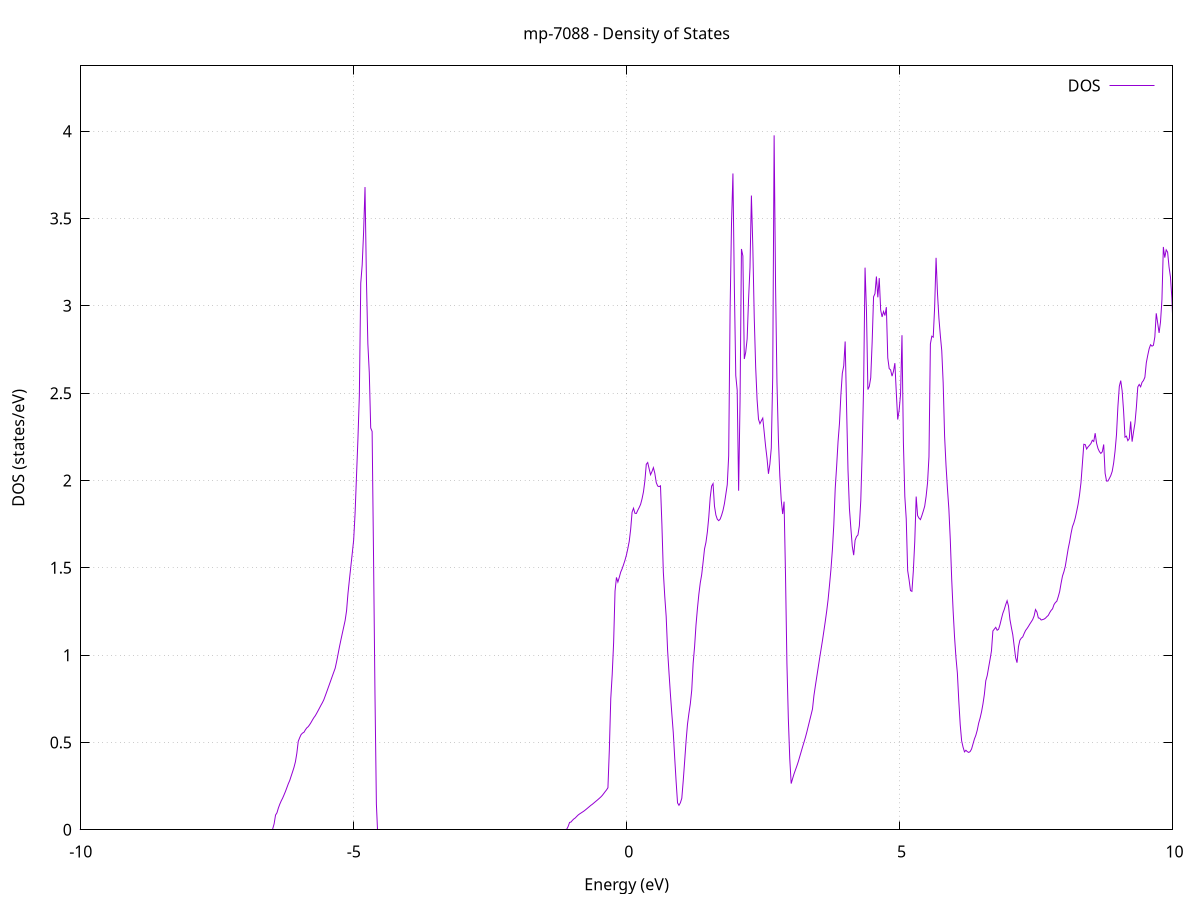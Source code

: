 set title 'mp-7088 - Density of States'
set xlabel 'Energy (eV)'
set ylabel 'DOS (states/eV)'
set grid
set xrange [-10:10]
set yrange [0:4.374]
set xzeroaxis lt -1
set terminal png size 800,600
set output 'mp-7088_dos_gnuplot.png'
plot '-' using 1:2 with lines title 'DOS'
-30.686700 0.000000
-30.660700 0.000000
-30.634600 0.000000
-30.608600 0.000000
-30.582600 0.000000
-30.556600 0.000000
-30.530500 0.000000
-30.504500 0.000000
-30.478500 0.000000
-30.452500 0.000000
-30.426500 0.000000
-30.400400 0.000000
-30.374400 0.000000
-30.348400 0.000000
-30.322400 0.000000
-30.296300 0.000000
-30.270300 0.000000
-30.244300 0.000000
-30.218300 0.000000
-30.192200 0.000000
-30.166200 0.000000
-30.140200 0.000000
-30.114200 0.000000
-30.088100 0.000000
-30.062100 0.000000
-30.036100 0.000000
-30.010100 0.000000
-29.984000 0.000000
-29.958000 0.000000
-29.932000 0.000000
-29.906000 0.000000
-29.880000 0.000000
-29.853900 0.000000
-29.827900 0.000000
-29.801900 0.000000
-29.775900 0.000000
-29.749800 0.000000
-29.723800 0.000000
-29.697800 0.000000
-29.671800 0.000000
-29.645700 0.000000
-29.619700 0.000000
-29.593700 0.000000
-29.567700 0.000000
-29.541600 0.000000
-29.515600 0.000000
-29.489600 0.000000
-29.463600 0.000000
-29.437500 0.000000
-29.411500 0.000000
-29.385500 0.000000
-29.359500 0.000000
-29.333400 0.000000
-29.307400 0.000000
-29.281400 0.000000
-29.255400 0.000000
-29.229400 0.000000
-29.203300 0.000000
-29.177300 0.000000
-29.151300 0.000000
-29.125300 0.000000
-29.099200 0.000000
-29.073200 0.000000
-29.047200 0.000000
-29.021200 0.000000
-28.995100 0.000000
-28.969100 0.000000
-28.943100 0.000000
-28.917100 0.000000
-28.891000 0.000000
-28.865000 0.000000
-28.839000 0.000000
-28.813000 0.000000
-28.786900 0.000000
-28.760900 0.000000
-28.734900 0.000000
-28.708900 0.000000
-28.682900 0.000000
-28.656800 0.000000
-28.630800 0.000000
-28.604800 0.000000
-28.578800 0.000000
-28.552700 0.000000
-28.526700 0.000000
-28.500700 0.000000
-28.474700 0.000000
-28.448600 0.000000
-28.422600 0.000000
-28.396600 0.000000
-28.370600 0.000000
-28.344500 0.000000
-28.318500 0.031000
-28.292500 4.577300
-28.266500 7.571900
-28.240400 11.084700
-28.214400 14.496000
-28.188400 18.924400
-28.162400 19.048300
-28.136400 14.392100
-28.110300 11.210100
-28.084300 10.141800
-28.058300 10.290800
-28.032300 6.681200
-28.006200 7.652300
-27.980200 9.557400
-27.954200 14.236300
-27.928200 11.493600
-27.902100 13.485000
-27.876100 18.027000
-27.850100 18.573600
-27.824100 19.074100
-27.798000 19.026000
-27.772000 18.881300
-27.746000 19.602700
-27.720000 25.910700
-27.693900 28.854800
-27.667900 36.072700
-27.641900 32.320700
-27.615900 17.666500
-27.589800 10.799000
-27.563800 4.639100
-27.537800 3.172500
-27.511800 1.592900
-27.485800 0.000000
-27.459700 0.000000
-27.433700 0.000000
-27.407700 0.000000
-27.381700 0.000000
-27.355600 0.000000
-27.329600 0.000000
-27.303600 0.000000
-27.277600 0.000000
-27.251500 0.000000
-27.225500 0.000000
-27.199500 0.000000
-27.173500 0.000000
-27.147400 0.000000
-27.121400 0.000000
-27.095400 0.000000
-27.069400 0.000000
-27.043300 0.000000
-27.017300 0.000000
-26.991300 0.000000
-26.965300 0.000000
-26.939300 0.000000
-26.913200 0.000000
-26.887200 0.000000
-26.861200 0.000000
-26.835200 0.000000
-26.809100 0.000000
-26.783100 0.000000
-26.757100 0.000000
-26.731100 0.000000
-26.705000 0.000000
-26.679000 0.000000
-26.653000 0.000000
-26.627000 0.000000
-26.600900 0.000000
-26.574900 0.000000
-26.548900 0.000000
-26.522900 0.000000
-26.496800 0.000000
-26.470800 0.000000
-26.444800 0.000000
-26.418800 0.000000
-26.392800 0.000000
-26.366700 0.000000
-26.340700 0.000000
-26.314700 0.000000
-26.288700 0.000000
-26.262600 0.000000
-26.236600 0.000000
-26.210600 0.000000
-26.184600 0.000000
-26.158500 0.000000
-26.132500 0.000000
-26.106500 0.000000
-26.080500 0.000000
-26.054400 0.000000
-26.028400 0.000000
-26.002400 0.000000
-25.976400 0.000000
-25.950300 0.000000
-25.924300 0.000000
-25.898300 0.000000
-25.872300 0.000000
-25.846200 0.000000
-25.820200 0.000000
-25.794200 0.000000
-25.768200 0.000000
-25.742200 0.000000
-25.716100 0.000000
-25.690100 0.000000
-25.664100 0.000000
-25.638100 0.000000
-25.612000 0.000000
-25.586000 0.000000
-25.560000 0.000000
-25.534000 0.000000
-25.507900 0.000000
-25.481900 0.000000
-25.455900 0.000000
-25.429900 0.000000
-25.403800 0.000000
-25.377800 0.000000
-25.351800 0.000000
-25.325800 0.000000
-25.299700 0.000000
-25.273700 0.000000
-25.247700 0.000000
-25.221700 0.000000
-25.195700 0.000000
-25.169600 0.000000
-25.143600 0.000000
-25.117600 0.000000
-25.091600 0.000000
-25.065500 0.000000
-25.039500 0.000000
-25.013500 0.000000
-24.987500 0.000000
-24.961400 0.000000
-24.935400 0.000000
-24.909400 0.000000
-24.883400 0.000000
-24.857300 0.000000
-24.831300 0.000000
-24.805300 0.000000
-24.779300 0.000000
-24.753200 0.000000
-24.727200 0.000000
-24.701200 0.000000
-24.675200 0.000000
-24.649200 0.000000
-24.623100 0.000000
-24.597100 0.000000
-24.571100 0.000000
-24.545100 0.000000
-24.519000 0.000000
-24.493000 0.000000
-24.467000 0.000000
-24.441000 0.000000
-24.414900 0.000000
-24.388900 0.000000
-24.362900 0.000000
-24.336900 0.000000
-24.310800 0.000000
-24.284800 0.000000
-24.258800 0.000000
-24.232800 0.000000
-24.206700 0.000000
-24.180700 0.000000
-24.154700 0.000000
-24.128700 0.000000
-24.102600 0.000000
-24.076600 0.000000
-24.050600 0.000000
-24.024600 0.000000
-23.998600 0.000000
-23.972500 0.000000
-23.946500 0.000000
-23.920500 0.000000
-23.894500 0.000000
-23.868400 0.000000
-23.842400 0.000000
-23.816400 0.000000
-23.790400 0.000000
-23.764300 0.000000
-23.738300 0.000000
-23.712300 0.000000
-23.686300 0.000000
-23.660200 0.000000
-23.634200 0.000000
-23.608200 0.000000
-23.582200 0.000000
-23.556100 0.000000
-23.530100 0.000000
-23.504100 0.000000
-23.478100 0.000000
-23.452100 0.000000
-23.426000 0.000000
-23.400000 0.000000
-23.374000 0.000000
-23.348000 0.000000
-23.321900 0.000000
-23.295900 0.000000
-23.269900 0.000000
-23.243900 0.000000
-23.217800 0.000000
-23.191800 0.000000
-23.165800 0.000000
-23.139800 0.000000
-23.113700 0.000000
-23.087700 0.000000
-23.061700 0.000000
-23.035700 0.000000
-23.009600 0.000000
-22.983600 0.000000
-22.957600 0.000000
-22.931600 0.000000
-22.905600 0.000000
-22.879500 0.000000
-22.853500 0.000000
-22.827500 0.000000
-22.801500 0.000000
-22.775400 0.000000
-22.749400 0.000000
-22.723400 0.000000
-22.697400 0.000000
-22.671300 0.000000
-22.645300 0.000000
-22.619300 0.000000
-22.593300 0.000000
-22.567200 0.000000
-22.541200 0.000000
-22.515200 0.000000
-22.489200 0.000000
-22.463100 0.000000
-22.437100 0.000000
-22.411100 0.000000
-22.385100 0.000000
-22.359000 0.000000
-22.333000 0.000000
-22.307000 0.000000
-22.281000 0.000000
-22.255000 0.000000
-22.228900 0.000000
-22.202900 0.000000
-22.176900 0.000000
-22.150900 0.000000
-22.124800 0.000000
-22.098800 0.000000
-22.072800 0.000000
-22.046800 0.000000
-22.020700 0.000000
-21.994700 0.000000
-21.968700 0.000000
-21.942700 0.000000
-21.916600 0.000000
-21.890600 0.000000
-21.864600 0.000000
-21.838600 0.000000
-21.812500 0.000000
-21.786500 0.000000
-21.760500 0.000000
-21.734500 0.000000
-21.708500 0.000000
-21.682400 0.000000
-21.656400 0.000000
-21.630400 0.000000
-21.604400 0.000000
-21.578300 0.000000
-21.552300 0.000000
-21.526300 0.000000
-21.500300 0.000000
-21.474200 0.000000
-21.448200 0.000000
-21.422200 0.000000
-21.396200 0.000000
-21.370100 0.000000
-21.344100 0.000000
-21.318100 0.000000
-21.292100 0.000000
-21.266000 0.000000
-21.240000 0.000000
-21.214000 0.000000
-21.188000 0.000000
-21.162000 0.000000
-21.135900 0.000000
-21.109900 0.000000
-21.083900 0.000000
-21.057900 0.000000
-21.031800 0.000000
-21.005800 0.000000
-20.979800 0.000000
-20.953800 0.000000
-20.927700 0.000000
-20.901700 0.000000
-20.875700 0.000000
-20.849700 0.000000
-20.823600 0.000000
-20.797600 0.000000
-20.771600 0.000000
-20.745600 0.000000
-20.719500 0.000000
-20.693500 0.000000
-20.667500 0.000000
-20.641500 0.000000
-20.615400 0.000000
-20.589400 0.000000
-20.563400 0.000000
-20.537400 0.000000
-20.511400 0.000000
-20.485300 0.000000
-20.459300 0.000000
-20.433300 0.000000
-20.407300 0.000000
-20.381200 0.000000
-20.355200 0.000000
-20.329200 0.000000
-20.303200 0.000000
-20.277100 0.000000
-20.251100 0.000000
-20.225100 0.000000
-20.199100 0.000000
-20.173000 0.000000
-20.147000 0.000000
-20.121000 0.000000
-20.095000 0.000000
-20.068900 0.000000
-20.042900 0.000000
-20.016900 0.000000
-19.990900 0.000000
-19.964900 0.000000
-19.938800 0.000000
-19.912800 0.000000
-19.886800 0.000000
-19.860800 0.000000
-19.834700 0.000000
-19.808700 0.000000
-19.782700 0.000000
-19.756700 0.000000
-19.730600 0.000000
-19.704600 0.000000
-19.678600 0.000000
-19.652600 0.000000
-19.626500 0.000000
-19.600500 0.000000
-19.574500 0.000000
-19.548500 0.000000
-19.522400 0.000000
-19.496400 0.000000
-19.470400 0.000000
-19.444400 0.000000
-19.418400 0.000000
-19.392300 0.000000
-19.366300 0.000000
-19.340300 0.000000
-19.314300 0.000000
-19.288200 0.000000
-19.262200 0.000000
-19.236200 0.000000
-19.210200 0.000000
-19.184100 0.000000
-19.158100 0.000000
-19.132100 0.000000
-19.106100 0.000000
-19.080000 0.000000
-19.054000 0.000000
-19.028000 0.000000
-19.002000 0.000000
-18.975900 0.000000
-18.949900 0.000000
-18.923900 0.000000
-18.897900 0.000000
-18.871800 0.000000
-18.845800 0.000000
-18.819800 0.000000
-18.793800 0.000000
-18.767800 0.000000
-18.741700 0.000000
-18.715700 0.000000
-18.689700 0.000000
-18.663700 0.000000
-18.637600 0.000000
-18.611600 0.000000
-18.585600 0.000000
-18.559600 0.000000
-18.533500 0.000000
-18.507500 0.000000
-18.481500 0.000000
-18.455500 0.000000
-18.429400 0.000000
-18.403400 0.000000
-18.377400 0.000000
-18.351400 0.000000
-18.325300 0.000000
-18.299300 0.000000
-18.273300 0.000000
-18.247300 0.000000
-18.221300 0.000000
-18.195200 0.000000
-18.169200 0.000000
-18.143200 0.000000
-18.117200 0.000000
-18.091100 0.000000
-18.065100 0.000000
-18.039100 0.000000
-18.013100 0.000000
-17.987000 0.000000
-17.961000 0.000000
-17.935000 0.000000
-17.909000 0.000000
-17.882900 0.000000
-17.856900 0.000000
-17.830900 0.000000
-17.804900 0.000000
-17.778800 0.000000
-17.752800 0.000000
-17.726800 0.000000
-17.700800 0.000000
-17.674800 0.000000
-17.648700 0.000000
-17.622700 0.000000
-17.596700 0.000000
-17.570700 0.000000
-17.544600 0.000000
-17.518600 0.000000
-17.492600 0.000000
-17.466600 0.000000
-17.440500 0.000000
-17.414500 0.000000
-17.388500 0.000000
-17.362500 0.000000
-17.336400 0.000000
-17.310400 0.000000
-17.284400 0.000000
-17.258400 0.000000
-17.232300 0.000000
-17.206300 0.000000
-17.180300 0.000000
-17.154300 0.000000
-17.128200 0.000000
-17.102200 0.000000
-17.076200 0.000000
-17.050200 0.000000
-17.024200 0.000000
-16.998100 0.000000
-16.972100 0.000000
-16.946100 0.000000
-16.920100 0.000000
-16.894000 0.000000
-16.868000 0.000000
-16.842000 0.000000
-16.816000 0.000000
-16.789900 0.000000
-16.763900 0.000000
-16.737900 0.000000
-16.711900 0.000000
-16.685800 0.000000
-16.659800 0.000000
-16.633800 0.000000
-16.607800 0.000000
-16.581700 0.000000
-16.555700 0.000000
-16.529700 0.000000
-16.503700 0.000000
-16.477700 0.000000
-16.451600 0.000000
-16.425600 0.000000
-16.399600 0.000000
-16.373600 0.000000
-16.347500 0.000000
-16.321500 0.000000
-16.295500 0.000000
-16.269500 0.000000
-16.243400 0.000000
-16.217400 0.000000
-16.191400 0.000000
-16.165400 0.000000
-16.139300 0.000000
-16.113300 0.000000
-16.087300 0.000000
-16.061300 0.000000
-16.035200 0.000000
-16.009200 0.000000
-15.983200 0.000000
-15.957200 0.000000
-15.931100 0.000000
-15.905100 0.000000
-15.879100 0.000000
-15.853100 0.000000
-15.827100 0.000000
-15.801000 0.000000
-15.775000 0.000000
-15.749000 0.000000
-15.723000 0.000000
-15.696900 0.000000
-15.670900 0.000000
-15.644900 0.000000
-15.618900 0.000000
-15.592800 0.000000
-15.566800 0.000000
-15.540800 0.000000
-15.514800 0.000000
-15.488700 0.000000
-15.462700 0.000000
-15.436700 0.000000
-15.410700 0.000000
-15.384600 0.000000
-15.358600 0.000000
-15.332600 0.000000
-15.306600 0.000000
-15.280600 0.000000
-15.254500 0.000000
-15.228500 0.000000
-15.202500 0.000000
-15.176500 0.000000
-15.150400 0.000000
-15.124400 0.000000
-15.098400 0.000000
-15.072400 0.000000
-15.046300 0.000000
-15.020300 0.000000
-14.994300 0.000000
-14.968300 0.000000
-14.942200 0.000000
-14.916200 0.000000
-14.890200 0.000000
-14.864200 0.000000
-14.838100 0.000000
-14.812100 0.000000
-14.786100 0.000000
-14.760100 0.000000
-14.734100 0.000000
-14.708000 0.000000
-14.682000 0.000000
-14.656000 0.000000
-14.630000 0.000000
-14.603900 0.000000
-14.577900 0.000000
-14.551900 0.000000
-14.525900 0.000000
-14.499800 0.000000
-14.473800 0.000000
-14.447800 0.000000
-14.421800 0.000000
-14.395700 0.000000
-14.369700 0.000000
-14.343700 0.000000
-14.317700 0.000000
-14.291600 0.000000
-14.265600 0.000000
-14.239600 0.000000
-14.213600 0.000000
-14.187500 0.000000
-14.161500 0.000000
-14.135500 0.000000
-14.109500 0.000000
-14.083500 0.000000
-14.057400 0.000000
-14.031400 0.000000
-14.005400 0.000000
-13.979400 0.000000
-13.953300 0.000000
-13.927300 0.000000
-13.901300 0.000000
-13.875300 0.000000
-13.849200 0.000000
-13.823200 0.000000
-13.797200 0.000000
-13.771200 0.000000
-13.745100 0.000000
-13.719100 0.000000
-13.693100 0.000000
-13.667100 0.000000
-13.641000 0.000000
-13.615000 0.000000
-13.589000 0.000000
-13.563000 0.000000
-13.537000 0.000000
-13.510900 0.000000
-13.484900 0.000000
-13.458900 0.000000
-13.432900 0.000000
-13.406800 0.000000
-13.380800 0.000000
-13.354800 0.000000
-13.328800 0.000000
-13.302700 0.000000
-13.276700 0.000000
-13.250700 0.000000
-13.224700 0.000000
-13.198600 0.000000
-13.172600 0.000000
-13.146600 0.000000
-13.120600 0.000000
-13.094500 0.000000
-13.068500 0.000000
-13.042500 0.000000
-13.016500 0.000000
-12.990500 0.000000
-12.964400 0.000000
-12.938400 0.000000
-12.912400 0.000000
-12.886400 0.000000
-12.860300 0.000000
-12.834300 0.000000
-12.808300 0.000000
-12.782300 0.000000
-12.756200 0.000000
-12.730200 0.000000
-12.704200 0.000000
-12.678200 0.000000
-12.652100 0.000000
-12.626100 0.000000
-12.600100 0.000000
-12.574100 0.000000
-12.548000 0.000000
-12.522000 0.000000
-12.496000 0.000000
-12.470000 0.000000
-12.443900 0.000000
-12.417900 0.000000
-12.391900 0.000000
-12.365900 0.000000
-12.339900 0.000000
-12.313800 0.000000
-12.287800 0.000000
-12.261800 0.000000
-12.235800 0.000000
-12.209700 0.000000
-12.183700 0.000000
-12.157700 0.000000
-12.131700 0.000000
-12.105600 0.000000
-12.079600 0.000000
-12.053600 0.000000
-12.027600 0.000000
-12.001500 0.000000
-11.975500 0.000000
-11.949500 0.000000
-11.923500 0.000000
-11.897400 0.000000
-11.871400 0.000000
-11.845400 0.000000
-11.819400 0.000000
-11.793400 0.000000
-11.767300 0.000000
-11.741300 0.000000
-11.715300 0.000000
-11.689300 0.000000
-11.663200 0.000000
-11.637200 0.000000
-11.611200 0.000000
-11.585200 0.000000
-11.559100 0.000000
-11.533100 0.000000
-11.507100 0.000000
-11.481100 0.000000
-11.455000 0.000000
-11.429000 0.000000
-11.403000 0.000000
-11.377000 0.000000
-11.350900 0.000000
-11.324900 0.000000
-11.298900 0.000000
-11.272900 0.000000
-11.246900 0.000000
-11.220800 0.000000
-11.194800 0.000000
-11.168800 0.000000
-11.142800 0.000000
-11.116700 0.000000
-11.090700 0.000000
-11.064700 0.000000
-11.038700 0.000000
-11.012600 0.000000
-10.986600 0.000000
-10.960600 0.000000
-10.934600 0.000000
-10.908500 0.000000
-10.882500 0.000000
-10.856500 0.000000
-10.830500 0.000000
-10.804400 0.000000
-10.778400 0.000000
-10.752400 0.000000
-10.726400 0.000000
-10.700300 0.000000
-10.674300 0.000000
-10.648300 0.000000
-10.622300 0.000000
-10.596300 0.000000
-10.570200 0.000000
-10.544200 0.000000
-10.518200 0.000000
-10.492200 0.000000
-10.466100 0.000000
-10.440100 0.000000
-10.414100 0.000000
-10.388100 0.000000
-10.362000 0.000000
-10.336000 0.000000
-10.310000 0.000000
-10.284000 0.000000
-10.257900 0.000000
-10.231900 0.000000
-10.205900 0.000000
-10.179900 0.000000
-10.153800 0.000000
-10.127800 0.000000
-10.101800 0.000000
-10.075800 0.000000
-10.049800 0.000000
-10.023700 0.000000
-9.997700 0.000000
-9.971700 0.000000
-9.945700 0.000000
-9.919600 0.000000
-9.893600 0.000000
-9.867600 0.000000
-9.841600 0.000000
-9.815500 0.000000
-9.789500 0.000000
-9.763500 0.000000
-9.737500 0.000000
-9.711400 0.000000
-9.685400 0.000000
-9.659400 0.000000
-9.633400 0.000000
-9.607300 0.000000
-9.581300 0.000000
-9.555300 0.000000
-9.529300 0.000000
-9.503300 0.000000
-9.477200 0.000000
-9.451200 0.000000
-9.425200 0.000000
-9.399200 0.000000
-9.373100 0.000000
-9.347100 0.000000
-9.321100 0.000000
-9.295100 0.000000
-9.269000 0.000000
-9.243000 0.000000
-9.217000 0.000000
-9.191000 0.000000
-9.164900 0.000000
-9.138900 0.000000
-9.112900 0.000000
-9.086900 0.000000
-9.060800 0.000000
-9.034800 0.000000
-9.008800 0.000000
-8.982800 0.000000
-8.956700 0.000000
-8.930700 0.000000
-8.904700 0.000000
-8.878700 0.000000
-8.852700 0.000000
-8.826600 0.000000
-8.800600 0.000000
-8.774600 0.000000
-8.748600 0.000000
-8.722500 0.000000
-8.696500 0.000000
-8.670500 0.000000
-8.644500 0.000000
-8.618400 0.000000
-8.592400 0.000000
-8.566400 0.000000
-8.540400 0.000000
-8.514300 0.000000
-8.488300 0.000000
-8.462300 0.000000
-8.436300 0.000000
-8.410200 0.000000
-8.384200 0.000000
-8.358200 0.000000
-8.332200 0.000000
-8.306200 0.000000
-8.280100 0.000000
-8.254100 0.000000
-8.228100 0.000000
-8.202100 0.000000
-8.176000 0.000000
-8.150000 0.000000
-8.124000 0.000000
-8.098000 0.000000
-8.071900 0.000000
-8.045900 0.000000
-8.019900 0.000000
-7.993900 0.000000
-7.967800 0.000000
-7.941800 0.000000
-7.915800 0.000000
-7.889800 0.000000
-7.863700 0.000000
-7.837700 0.000000
-7.811700 0.000000
-7.785700 0.000000
-7.759700 0.000000
-7.733600 0.000000
-7.707600 0.000000
-7.681600 0.000000
-7.655600 0.000000
-7.629500 0.000000
-7.603500 0.000000
-7.577500 0.000000
-7.551500 0.000000
-7.525400 0.000000
-7.499400 0.000000
-7.473400 0.000000
-7.447400 0.000000
-7.421300 0.000000
-7.395300 0.000000
-7.369300 0.000000
-7.343300 0.000000
-7.317200 0.000000
-7.291200 0.000000
-7.265200 0.000000
-7.239200 0.000000
-7.213100 0.000000
-7.187100 0.000000
-7.161100 0.000000
-7.135100 0.000000
-7.109100 0.000000
-7.083000 0.000000
-7.057000 0.000000
-7.031000 0.000000
-7.005000 0.000000
-6.978900 0.000000
-6.952900 0.000000
-6.926900 0.000000
-6.900900 0.000000
-6.874800 0.000000
-6.848800 0.000000
-6.822800 0.000000
-6.796800 0.000000
-6.770700 0.000000
-6.744700 0.000000
-6.718700 0.000000
-6.692700 0.000000
-6.666600 0.000000
-6.640600 0.000000
-6.614600 0.000000
-6.588600 0.000000
-6.562600 0.000000
-6.536500 0.000000
-6.510500 0.000000
-6.484500 0.000000
-6.458500 0.033700
-6.432400 0.084200
-6.406400 0.097100
-6.380400 0.124400
-6.354400 0.146400
-6.328300 0.165200
-6.302300 0.181100
-6.276300 0.200100
-6.250300 0.219700
-6.224200 0.241600
-6.198200 0.263600
-6.172200 0.282200
-6.146200 0.307200
-6.120100 0.331800
-6.094100 0.357600
-6.068100 0.389200
-6.042100 0.438300
-6.016100 0.506600
-5.990000 0.527300
-5.964000 0.545000
-5.938000 0.553600
-5.912000 0.558100
-5.885900 0.572200
-5.859900 0.583500
-5.833900 0.590400
-5.807900 0.601500
-5.781800 0.614400
-5.755800 0.628800
-5.729800 0.642100
-5.703800 0.653300
-5.677700 0.667500
-5.651700 0.682500
-5.625700 0.697900
-5.599700 0.713400
-5.573600 0.728000
-5.547600 0.744700
-5.521600 0.766700
-5.495600 0.788900
-5.469500 0.811800
-5.443500 0.834400
-5.417500 0.857200
-5.391500 0.880100
-5.365500 0.902700
-5.339400 0.925400
-5.313400 0.963100
-5.287400 1.005100
-5.261400 1.047100
-5.235300 1.086300
-5.209300 1.124000
-5.183300 1.161300
-5.157300 1.198500
-5.131200 1.253900
-5.105200 1.353400
-5.079200 1.431300
-5.053200 1.506400
-5.027100 1.581700
-5.001100 1.658800
-4.975100 1.811300
-4.949100 2.024900
-4.923000 2.236100
-4.897000 2.485800
-4.871000 3.130500
-4.845000 3.233600
-4.819000 3.420300
-4.792900 3.680200
-4.766900 3.145300
-4.740900 2.782700
-4.714900 2.617400
-4.688800 2.300600
-4.662800 2.280800
-4.636800 1.562800
-4.610800 0.781200
-4.584700 0.146400
-4.558700 0.000000
-4.532700 0.000000
-4.506700 0.000000
-4.480600 0.000000
-4.454600 0.000000
-4.428600 0.000000
-4.402600 0.000000
-4.376500 0.000000
-4.350500 0.000000
-4.324500 0.000000
-4.298500 0.000000
-4.272500 0.000000
-4.246400 0.000000
-4.220400 0.000000
-4.194400 0.000000
-4.168400 0.000000
-4.142300 0.000000
-4.116300 0.000000
-4.090300 0.000000
-4.064300 0.000000
-4.038200 0.000000
-4.012200 0.000000
-3.986200 0.000000
-3.960200 0.000000
-3.934100 0.000000
-3.908100 0.000000
-3.882100 0.000000
-3.856100 0.000000
-3.830000 0.000000
-3.804000 0.000000
-3.778000 0.000000
-3.752000 0.000000
-3.725900 0.000000
-3.699900 0.000000
-3.673900 0.000000
-3.647900 0.000000
-3.621900 0.000000
-3.595800 0.000000
-3.569800 0.000000
-3.543800 0.000000
-3.517800 0.000000
-3.491700 0.000000
-3.465700 0.000000
-3.439700 0.000000
-3.413700 0.000000
-3.387600 0.000000
-3.361600 0.000000
-3.335600 0.000000
-3.309600 0.000000
-3.283500 0.000000
-3.257500 0.000000
-3.231500 0.000000
-3.205500 0.000000
-3.179400 0.000000
-3.153400 0.000000
-3.127400 0.000000
-3.101400 0.000000
-3.075400 0.000000
-3.049300 0.000000
-3.023300 0.000000
-2.997300 0.000000
-2.971300 0.000000
-2.945200 0.000000
-2.919200 0.000000
-2.893200 0.000000
-2.867200 0.000000
-2.841100 0.000000
-2.815100 0.000000
-2.789100 0.000000
-2.763100 0.000000
-2.737000 0.000000
-2.711000 0.000000
-2.685000 0.000000
-2.659000 0.000000
-2.632900 0.000000
-2.606900 0.000000
-2.580900 0.000000
-2.554900 0.000000
-2.528900 0.000000
-2.502800 0.000000
-2.476800 0.000000
-2.450800 0.000000
-2.424800 0.000000
-2.398700 0.000000
-2.372700 0.000000
-2.346700 0.000000
-2.320700 0.000000
-2.294600 0.000000
-2.268600 0.000000
-2.242600 0.000000
-2.216600 0.000000
-2.190500 0.000000
-2.164500 0.000000
-2.138500 0.000000
-2.112500 0.000000
-2.086400 0.000000
-2.060400 0.000000
-2.034400 0.000000
-2.008400 0.000000
-1.982300 0.000000
-1.956300 0.000000
-1.930300 0.000000
-1.904300 0.000000
-1.878300 0.000000
-1.852200 0.000000
-1.826200 0.000000
-1.800200 0.000000
-1.774200 0.000000
-1.748100 0.000000
-1.722100 0.000000
-1.696100 0.000000
-1.670100 0.000000
-1.644000 0.000000
-1.618000 0.000000
-1.592000 0.000000
-1.566000 0.000000
-1.539900 0.000000
-1.513900 0.000000
-1.487900 0.000000
-1.461900 0.000000
-1.435800 0.000000
-1.409800 0.000000
-1.383800 0.000000
-1.357800 0.000000
-1.331800 0.000000
-1.305700 0.000000
-1.279700 0.000000
-1.253700 0.000000
-1.227700 0.000000
-1.201600 0.000000
-1.175600 0.000000
-1.149600 0.000000
-1.123600 0.000000
-1.097500 0.003100
-1.071500 0.019300
-1.045500 0.042000
-1.019500 0.044300
-0.993400 0.054200
-0.967400 0.062000
-0.941400 0.067700
-0.915400 0.076300
-0.889300 0.084300
-0.863300 0.090500
-0.837300 0.095800
-0.811300 0.101100
-0.785200 0.106500
-0.759200 0.112800
-0.733200 0.119500
-0.707200 0.126300
-0.681200 0.133200
-0.655100 0.140100
-0.629100 0.145900
-0.603100 0.152700
-0.577100 0.159600
-0.551000 0.166400
-0.525000 0.173300
-0.499000 0.180500
-0.473000 0.187900
-0.446900 0.196500
-0.420900 0.207000
-0.394900 0.217800
-0.368900 0.228100
-0.342800 0.240600
-0.316800 0.460800
-0.290800 0.751400
-0.264800 0.888600
-0.238700 1.069900
-0.212700 1.366400
-0.186700 1.445100
-0.160700 1.418300
-0.134700 1.445800
-0.108600 1.475600
-0.082600 1.494600
-0.056600 1.518200
-0.030600 1.543200
-0.004500 1.572700
0.021500 1.609900
0.047500 1.651300
0.073500 1.720200
0.099600 1.818600
0.125600 1.841300
0.151600 1.812200
0.177600 1.811000
0.203700 1.829300
0.229700 1.845100
0.255700 1.863400
0.281700 1.894400
0.307800 1.934300
0.333800 1.997000
0.359800 2.092800
0.385800 2.102900
0.411800 2.067400
0.437900 2.033000
0.463900 2.051000
0.489900 2.073600
0.515900 2.041800
0.542000 1.988600
0.568000 1.968500
0.594000 1.964700
0.620000 1.969500
0.646100 1.746400
0.672100 1.475900
0.698100 1.336800
0.724100 1.221600
0.750200 1.028200
0.776200 0.898000
0.802200 0.775000
0.828200 0.662100
0.854300 0.556200
0.880300 0.412900
0.906300 0.276700
0.932300 0.154100
0.958400 0.140200
0.984400 0.154400
1.010400 0.180400
1.036400 0.279600
1.062400 0.390800
1.088500 0.507100
1.114500 0.604000
1.140500 0.666000
1.166500 0.721200
1.192600 0.799400
1.218600 0.954400
1.244600 1.047700
1.270600 1.172500
1.296700 1.266700
1.322700 1.348000
1.348700 1.413700
1.374700 1.460700
1.400800 1.532900
1.426800 1.608300
1.452800 1.645600
1.478800 1.705400
1.504900 1.791100
1.530900 1.902400
1.556900 1.968100
1.582900 1.982000
1.608900 1.853500
1.635000 1.801900
1.661000 1.778000
1.687000 1.770000
1.713000 1.778600
1.739100 1.800500
1.765100 1.828200
1.791100 1.866900
1.817100 1.920900
1.843200 1.976300
1.869200 2.141300
1.895200 2.973200
1.921200 3.471800
1.947300 3.758000
1.973300 3.106900
1.999300 2.600700
2.025300 2.516800
2.051400 1.941500
2.077400 2.450700
2.103400 3.325500
2.129400 3.286000
2.155400 2.695800
2.181500 2.734600
2.207500 2.810300
2.233500 3.037400
2.259500 3.219200
2.285600 3.631600
2.311600 3.336800
2.337600 2.933700
2.363600 2.650300
2.389700 2.462600
2.415700 2.350500
2.441700 2.325300
2.467700 2.342000
2.493800 2.357100
2.519800 2.276900
2.545800 2.195600
2.571800 2.126900
2.597900 2.038300
2.623900 2.093700
2.649900 2.185900
2.675900 2.590000
2.702000 3.976200
2.728000 3.119400
2.754000 2.560800
2.780000 2.239100
2.806000 2.026100
2.832100 1.887000
2.858100 1.808000
2.884100 1.878900
2.910100 1.464200
2.936200 0.953700
2.962200 0.636000
2.988200 0.407800
3.014200 0.264500
3.040300 0.292900
3.066300 0.319700
3.092300 0.342600
3.118300 0.365300
3.144400 0.390000
3.170400 0.418000
3.196400 0.445900
3.222400 0.473900
3.248500 0.500800
3.274500 0.528300
3.300500 0.558800
3.326500 0.592100
3.352500 0.625200
3.378600 0.658100
3.404600 0.691500
3.430600 0.767300
3.456600 0.822400
3.482700 0.875400
3.508700 0.928000
3.534700 0.981000
3.560700 1.031500
3.586800 1.082300
3.612800 1.137400
3.638800 1.192900
3.664800 1.251700
3.690900 1.319000
3.716900 1.402500
3.742900 1.491400
3.768900 1.601600
3.795000 1.745900
3.821000 1.953600
3.847000 2.080600
3.873000 2.223100
3.899000 2.326700
3.925100 2.491100
3.951100 2.613900
3.977100 2.656400
4.003100 2.795900
4.029200 2.419700
4.055200 2.060400
4.081200 1.839800
4.107200 1.729000
4.133300 1.623600
4.159300 1.572400
4.185300 1.657800
4.211300 1.678800
4.237400 1.688200
4.263400 1.740700
4.289400 1.884900
4.315400 2.166300
4.341500 2.546000
4.367500 3.218700
4.393500 2.970300
4.419500 2.520600
4.445600 2.538700
4.471600 2.588200
4.497600 2.791000
4.523600 3.051800
4.549600 3.069900
4.575700 3.168000
4.601700 3.048900
4.627700 3.158700
4.653700 2.976100
4.679800 2.936500
4.705800 2.967500
4.731800 2.944500
4.757800 2.992500
4.783900 2.702000
4.809900 2.640800
4.835900 2.633300
4.861900 2.597500
4.888000 2.624200
4.914000 2.671900
4.940000 2.503800
4.966000 2.349100
4.992100 2.402100
5.018100 2.493600
5.044100 2.832000
5.070100 2.217300
5.096100 1.909000
5.122200 1.779600
5.148200 1.484400
5.174200 1.431200
5.200200 1.369400
5.226300 1.365100
5.252300 1.482500
5.278300 1.651000
5.304300 1.908000
5.330400 1.798700
5.356400 1.784200
5.382400 1.776000
5.408400 1.798800
5.434500 1.824700
5.460500 1.852900
5.486500 1.910000
5.512500 1.987400
5.538600 2.136100
5.564600 2.781700
5.590600 2.826200
5.616600 2.820700
5.642600 2.992700
5.668700 3.274900
5.694700 3.071100
5.720700 2.929400
5.746700 2.830400
5.772800 2.743500
5.798800 2.558500
5.824800 2.254200
5.850800 2.086700
5.876900 1.954200
5.902900 1.837600
5.928900 1.663200
5.954900 1.434800
5.981000 1.255000
6.007000 1.104400
6.033000 0.986600
6.059000 0.896700
6.085100 0.736400
6.111100 0.601600
6.137100 0.509100
6.163100 0.473200
6.189200 0.446200
6.215200 0.455300
6.241200 0.447300
6.267200 0.442800
6.293200 0.448100
6.319300 0.462800
6.345300 0.491300
6.371300 0.519800
6.397300 0.541100
6.423400 0.570700
6.449400 0.610700
6.475400 0.639800
6.501400 0.675000
6.527500 0.720400
6.553500 0.775200
6.579500 0.853200
6.605500 0.882600
6.631600 0.929600
6.657600 0.975500
6.683600 1.024300
6.709600 1.138400
6.735700 1.148900
6.761700 1.159100
6.787700 1.142500
6.813700 1.148000
6.839700 1.174500
6.865800 1.208100
6.891800 1.239800
6.917800 1.261400
6.943800 1.288500
6.969900 1.311500
6.995900 1.280700
7.021900 1.204100
7.047900 1.158900
7.074000 1.116800
7.100000 1.051200
7.126000 0.985400
7.152000 0.956800
7.178100 1.047600
7.204100 1.085100
7.230100 1.097300
7.256100 1.104000
7.282200 1.123700
7.308200 1.140900
7.334200 1.151900
7.360200 1.164300
7.386200 1.178000
7.412300 1.190600
7.438300 1.203400
7.464300 1.224200
7.490300 1.261100
7.516400 1.246700
7.542400 1.213000
7.568400 1.211100
7.594400 1.201200
7.620500 1.203400
7.646500 1.206200
7.672500 1.211600
7.698500 1.220300
7.724600 1.227500
7.750600 1.243400
7.776600 1.256200
7.802600 1.265200
7.828700 1.289000
7.854700 1.301300
7.880700 1.308600
7.906700 1.334400
7.932800 1.364100
7.958800 1.411400
7.984800 1.453200
8.010800 1.477800
8.036800 1.510200
8.062900 1.559800
8.088900 1.609400
8.114900 1.648600
8.140900 1.695800
8.167000 1.735400
8.193000 1.757000
8.219000 1.785800
8.245000 1.823800
8.271100 1.864900
8.297100 1.917800
8.323100 1.986900
8.349100 2.095300
8.375200 2.207400
8.401200 2.205500
8.427200 2.180200
8.453200 2.192400
8.479300 2.201400
8.505300 2.211500
8.531300 2.230400
8.557300 2.223300
8.583300 2.270600
8.609400 2.212900
8.635400 2.182800
8.661400 2.165200
8.687400 2.155000
8.713500 2.164000
8.739500 2.206200
8.765500 2.041300
8.791500 1.996700
8.817600 1.997000
8.843600 2.011800
8.869600 2.028300
8.895600 2.052400
8.921700 2.099700
8.947700 2.168400
8.973700 2.261600
8.999700 2.422600
9.025800 2.539300
9.051800 2.571900
9.077800 2.512400
9.103800 2.399200
9.129800 2.248100
9.155900 2.253900
9.181900 2.228100
9.207900 2.239200
9.233900 2.337900
9.260000 2.222400
9.286000 2.277700
9.312000 2.327900
9.338000 2.418200
9.364100 2.535600
9.390100 2.549800
9.416100 2.536500
9.442100 2.562000
9.468200 2.572400
9.494200 2.591300
9.520200 2.673800
9.546200 2.716500
9.572300 2.754300
9.598300 2.777400
9.624300 2.769100
9.650300 2.774000
9.676400 2.821700
9.702400 2.957200
9.728400 2.901900
9.754400 2.844700
9.780400 2.908400
9.806500 3.034800
9.832500 3.337200
9.858500 3.276100
9.884500 3.320700
9.910600 3.307500
9.936600 3.222800
9.962600 3.165300
9.988600 3.045000
10.014700 2.838500
10.040700 2.642200
10.066700 2.417900
10.092700 2.259700
10.118800 2.151500
10.144800 2.064200
10.170800 2.003000
10.196800 1.962800
10.222900 1.995100
10.248900 2.013300
10.274900 2.018200
10.300900 2.037300
10.326900 2.043100
10.353000 2.088900
10.379000 2.106400
10.405000 2.118000
10.431000 2.134600
10.457100 2.174300
10.483100 2.253900
10.509100 2.249400
10.535100 2.281900
10.561200 2.282800
10.587200 2.275500
10.613200 2.356800
10.639200 2.460300
10.665300 2.615800
10.691300 2.662300
10.717300 2.721600
10.743300 2.809000
10.769400 2.763900
10.795400 2.722600
10.821400 2.697800
10.847400 2.744600
10.873400 2.850000
10.899500 2.873000
10.925500 2.929900
10.951500 2.886000
10.977500 2.618600
11.003600 2.298400
11.029600 2.082700
11.055600 2.004400
11.081600 1.999600
11.107700 2.006100
11.133700 2.022200
11.159700 2.028800
11.185700 2.080500
11.211800 2.172100
11.237800 2.285000
11.263800 2.380000
11.289800 2.622600
11.315900 2.482700
11.341900 2.445000
11.367900 2.410900
11.393900 2.316200
11.420000 2.060100
11.446000 1.955500
11.472000 1.862200
11.498000 1.852200
11.524000 1.943700
11.550100 1.886300
11.576100 1.807600
11.602100 1.796900
11.628100 1.744100
11.654200 1.724500
11.680200 1.797400
11.706200 1.880800
11.732200 1.325600
11.758300 1.394100
11.784300 1.524100
11.810300 1.590800
11.836300 1.688400
11.862400 1.826600
11.888400 1.999100
11.914400 2.249300
11.940400 2.491500
11.966500 2.547100
11.992500 2.509900
12.018500 2.437800
12.044500 2.366600
12.070500 2.227100
12.096600 2.225300
12.122600 2.261800
12.148600 2.286700
12.174600 2.218800
12.200700 2.178900
12.226700 2.156900
12.252700 2.154700
12.278700 2.148000
12.304800 2.134800
12.330800 2.201100
12.356800 2.329200
12.382800 2.370000
12.408900 2.192500
12.434900 2.013800
12.460900 1.752700
12.486900 1.554800
12.513000 1.403800
12.539000 1.354900
12.565000 1.323300
12.591000 1.316800
12.617000 1.302600
12.643100 1.270600
12.669100 1.225400
12.695100 1.189900
12.721100 1.157600
12.747200 1.137400
12.773200 1.135600
12.799200 1.189900
12.825200 1.272400
12.851300 1.366000
12.877300 1.557300
12.903300 1.738000
12.929300 1.778700
12.955400 1.752800
12.981400 1.676300
13.007400 1.572700
13.033400 1.513600
13.059500 1.462100
13.085500 1.439800
13.111500 1.427700
13.137500 1.425000
13.163600 1.442300
13.189600 1.456400
13.215600 1.482100
13.241600 1.520000
13.267600 1.513000
13.293700 1.476400
13.319700 1.481100
13.345700 1.483500
13.371700 1.468000
13.397800 1.454200
13.423800 1.495500
13.449800 1.451700
13.475800 1.444900
13.501900 1.437000
13.527900 1.432700
13.553900 1.435100
13.579900 1.456600
13.606000 1.554700
13.632000 1.680200
13.658000 1.776500
13.684000 1.804900
13.710100 1.821000
13.736100 1.815500
13.762100 1.794500
13.788100 1.713500
13.814100 1.634700
13.840200 1.570700
13.866200 1.552600
13.892200 1.567700
13.918200 1.625400
13.944300 1.690200
13.970300 1.698100
13.996300 1.695900
14.022300 1.718800
14.048400 1.762800
14.074400 1.762500
14.100400 1.631000
14.126400 1.581000
14.152500 1.560500
14.178500 1.538000
14.204500 1.527800
14.230500 1.525100
14.256600 1.530600
14.282600 1.545300
14.308600 1.581400
14.334600 1.609800
14.360700 1.626100
14.386700 1.669900
14.412700 1.741200
14.438700 1.781700
14.464700 1.815700
14.490800 1.843900
14.516800 1.870300
14.542800 1.887700
14.568800 1.892300
14.594900 1.885400
14.620900 1.888900
14.646900 1.899900
14.672900 1.912900
14.699000 1.928800
14.725000 1.945700
14.751000 1.957700
14.777000 1.986900
14.803100 2.000500
14.829100 1.986700
14.855100 1.947500
14.881100 1.924300
14.907200 1.890600
14.933200 1.829500
14.959200 1.793700
14.985200 1.759300
15.011200 1.737900
15.037300 1.722400
15.063300 1.708900
15.089300 1.607400
15.115300 1.470900
15.141400 1.410600
15.167400 1.366900
15.193400 1.338600
15.219400 1.325100
15.245500 1.326700
15.271500 1.317500
15.297500 1.300200
15.323500 1.286900
15.349600 1.280100
15.375600 1.276000
15.401600 1.268100
15.427600 1.259800
15.453700 1.255200
15.479700 1.247300
15.505700 1.268500
15.531700 1.320500
15.557700 1.367700
15.583800 1.436000
15.609800 1.607900
15.635800 1.569500
15.661800 1.505500
15.687900 1.523600
15.713900 1.558700
15.739900 1.616800
15.765900 1.616200
15.792000 1.618500
15.818000 1.617000
15.844000 1.633600
15.870000 1.625600
15.896100 1.607500
15.922100 1.600000
15.948100 1.562900
15.974100 1.507400
16.000200 1.478300
16.026200 1.330800
16.052200 1.278000
16.078200 1.224900
16.104300 1.138800
16.130300 1.053200
16.156300 1.000700
16.182300 0.957600
16.208300 0.919800
16.234400 0.887900
16.260400 0.862200
16.286400 0.843400
16.312400 0.835000
16.338500 0.804500
16.364500 0.778400
16.390500 0.752800
16.416500 0.732900
16.442600 0.724200
16.468600 0.722800
16.494600 0.721900
16.520600 0.721300
16.546700 0.715700
16.572700 0.699300
16.598700 0.678300
16.624700 0.672500
16.650800 0.670800
16.676800 0.641200
16.702800 0.602200
16.728800 0.576800
16.754800 0.569300
16.780900 0.551000
16.806900 0.554500
16.832900 0.591900
16.858900 0.629600
16.885000 0.669000
16.911000 0.722400
16.937000 0.793600
16.963000 0.848800
16.989100 0.907500
17.015100 0.970100
17.041100 1.022500
17.067100 1.058200
17.093200 1.097800
17.119200 1.159100
17.145200 1.224200
17.171200 1.285100
17.197300 1.321200
17.223300 1.361300
17.249300 1.396700
17.275300 1.432400
17.301300 1.470500
17.327400 1.561700
17.353400 1.541300
17.379400 1.529900
17.405400 1.508000
17.431500 1.491700
17.457500 1.475500
17.483500 1.445000
17.509500 1.413300
17.535600 1.371300
17.561600 1.307300
17.587600 1.227700
17.613600 1.140600
17.639700 1.052800
17.665700 0.959300
17.691700 0.920800
17.717700 0.910200
17.743800 0.904700
17.769800 0.898300
17.795800 0.904400
17.821800 0.907200
17.847900 0.910600
17.873900 0.898200
17.899900 0.891500
17.925900 0.870500
17.951900 0.854100
17.978000 0.843900
18.004000 0.840500
18.030000 0.847100
18.056000 0.874600
18.082100 0.849100
18.108100 0.843300
18.134100 0.845300
18.160100 0.858000
18.186200 0.865100
18.212200 0.871200
18.238200 0.889900
18.264200 0.907000
18.290300 0.933900
18.316300 0.969400
18.342300 1.005000
18.368300 1.032600
18.394400 1.055800
18.420400 1.075800
18.446400 1.092600
18.472400 1.100300
18.498400 1.110000
18.524500 1.140100
18.550500 1.188000
18.576500 1.240800
18.602500 1.310100
18.628600 1.461800
18.654600 1.632000
18.680600 1.908500
18.706600 2.261500
18.732700 2.746300
18.758700 3.327000
18.784700 3.716300
18.810700 4.271400
18.836800 5.626900
18.862800 91.559100
18.888800 0.336000
18.914800 0.107200
18.940900 0.049100
18.966900 0.013400
18.992900 0.000100
19.018900 0.000000
19.044900 0.000000
19.071000 0.000000
19.097000 0.000000
19.123000 0.000000
19.149000 0.000000
19.175100 0.000000
19.201100 0.000000
19.227100 0.000000
19.253100 0.000000
19.279200 0.000000
19.305200 0.000000
19.331200 0.000000
19.357200 0.000000
19.383300 0.000000
19.409300 0.000000
19.435300 0.000000
19.461300 0.000000
19.487400 0.000000
19.513400 0.000000
19.539400 0.000000
19.565400 0.000000
19.591500 0.000000
19.617500 0.000000
19.643500 0.000000
19.669500 0.000000
19.695500 0.000000
19.721600 0.000000
19.747600 0.000000
19.773600 0.000000
19.799600 0.000000
19.825700 0.000000
19.851700 0.000000
19.877700 0.000000
19.903700 0.000000
19.929800 0.000000
19.955800 0.000000
19.981800 0.000000
20.007800 0.000000
20.033900 0.000000
20.059900 0.000000
20.085900 0.000000
20.111900 0.000000
20.138000 0.000000
20.164000 0.000000
20.190000 0.000000
20.216000 0.000000
20.242000 0.000000
20.268100 0.000000
20.294100 0.000000
20.320100 0.000000
20.346100 0.000000
20.372200 0.000000
20.398200 0.000000
20.424200 0.000000
20.450200 0.000000
20.476300 0.000000
20.502300 0.000000
20.528300 0.000000
20.554300 0.000000
20.580400 0.000000
20.606400 0.000000
20.632400 0.000000
20.658400 0.000000
20.684500 0.000000
20.710500 0.000000
20.736500 0.000000
20.762500 0.000000
20.788500 0.000000
20.814600 0.000000
20.840600 0.000000
20.866600 0.000000
20.892600 0.000000
20.918700 0.000000
20.944700 0.000000
20.970700 0.000000
20.996700 0.000000
21.022800 0.000000
21.048800 0.000000
21.074800 0.000000
21.100800 0.000000
21.126900 0.000000
21.152900 0.000000
21.178900 0.000000
21.204900 0.000000
21.231000 0.000000
21.257000 0.000000
21.283000 0.000000
21.309000 0.000000
21.335100 0.000000
21.361100 0.000000
e
